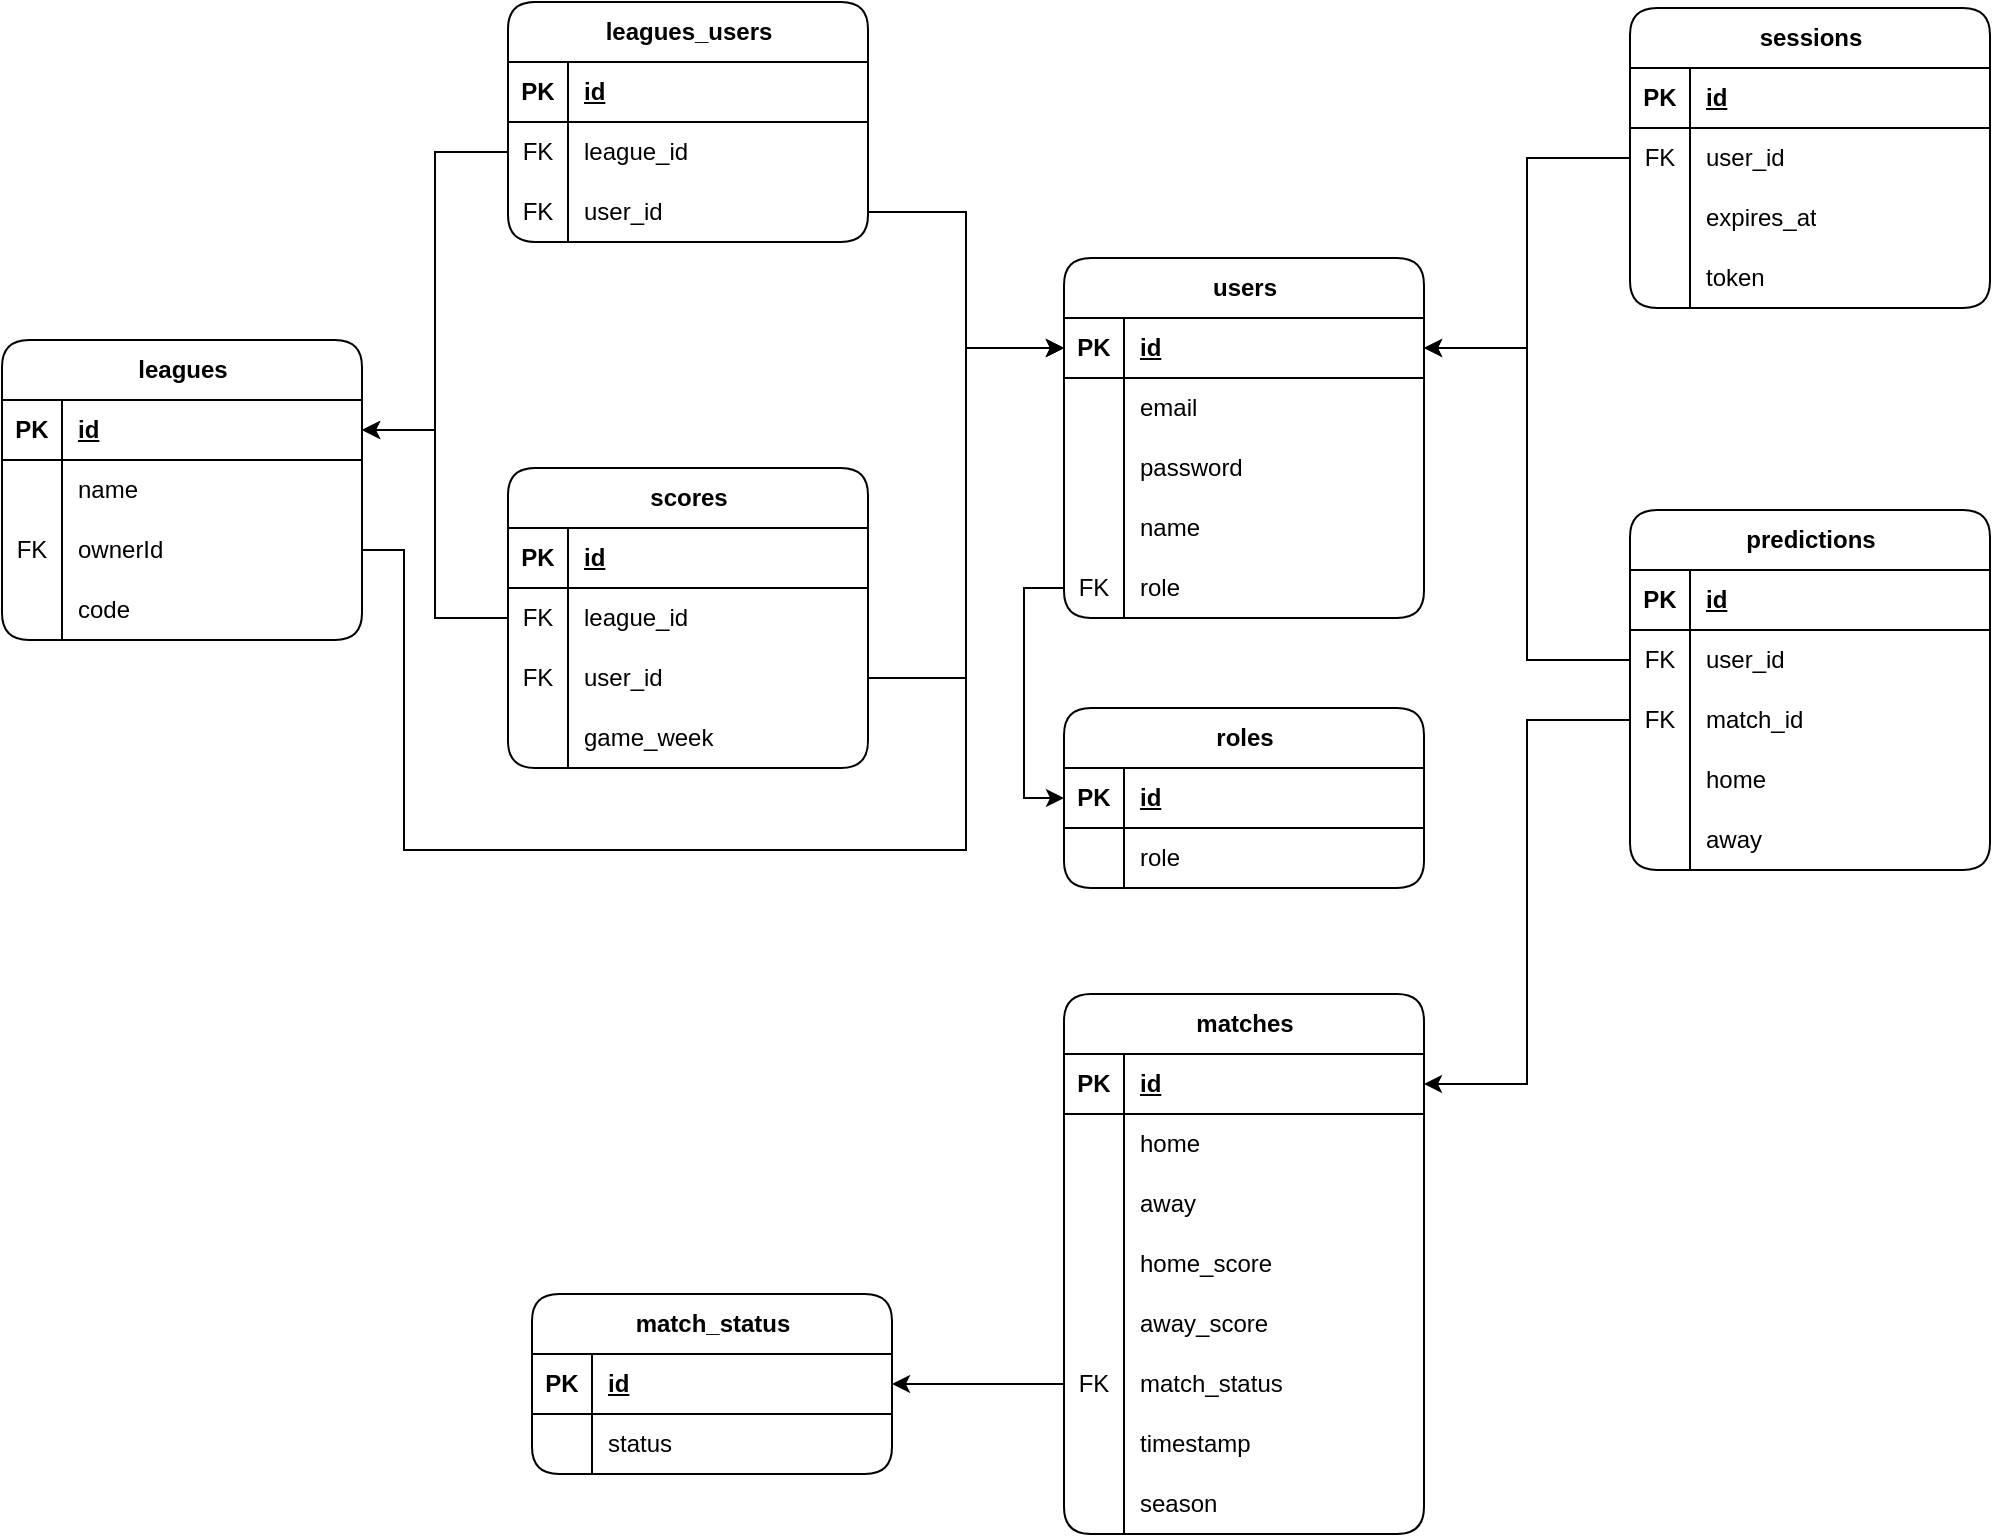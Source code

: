 <mxfile version="24.4.6" type="device">
  <diagram name="Page-1" id="XJ_B43bnQ_kSuKj_4x1w">
    <mxGraphModel dx="1434" dy="838" grid="0" gridSize="10" guides="1" tooltips="1" connect="1" arrows="1" fold="1" page="1" pageScale="1" pageWidth="1100" pageHeight="850" math="0" shadow="0">
      <root>
        <mxCell id="0" />
        <mxCell id="1" parent="0" />
        <mxCell id="yXXd_mj-EzVXQt5Ct0du-18" value="&lt;div&gt;users&lt;/div&gt;" style="shape=table;startSize=30;container=1;collapsible=1;childLayout=tableLayout;fixedRows=1;rowLines=0;fontStyle=1;align=center;resizeLast=1;html=1;rounded=1;shadow=0;swimlaneFillColor=none;gradientColor=none;" parent="1" vertex="1">
          <mxGeometry x="534" y="137" width="180" height="180" as="geometry" />
        </mxCell>
        <mxCell id="yXXd_mj-EzVXQt5Ct0du-19" value="" style="shape=tableRow;horizontal=0;startSize=0;swimlaneHead=0;swimlaneBody=0;fillColor=none;collapsible=0;dropTarget=0;points=[[0,0.5],[1,0.5]];portConstraint=eastwest;top=0;left=0;right=0;bottom=1;" parent="yXXd_mj-EzVXQt5Ct0du-18" vertex="1">
          <mxGeometry y="30" width="180" height="30" as="geometry" />
        </mxCell>
        <mxCell id="yXXd_mj-EzVXQt5Ct0du-20" value="PK" style="shape=partialRectangle;connectable=0;fillColor=none;top=0;left=0;bottom=0;right=0;fontStyle=1;overflow=hidden;whiteSpace=wrap;html=1;" parent="yXXd_mj-EzVXQt5Ct0du-19" vertex="1">
          <mxGeometry width="30" height="30" as="geometry">
            <mxRectangle width="30" height="30" as="alternateBounds" />
          </mxGeometry>
        </mxCell>
        <mxCell id="yXXd_mj-EzVXQt5Ct0du-21" value="id" style="shape=partialRectangle;connectable=0;fillColor=none;top=0;left=0;bottom=0;right=0;align=left;spacingLeft=6;fontStyle=5;overflow=hidden;whiteSpace=wrap;html=1;" parent="yXXd_mj-EzVXQt5Ct0du-19" vertex="1">
          <mxGeometry x="30" width="150" height="30" as="geometry">
            <mxRectangle width="150" height="30" as="alternateBounds" />
          </mxGeometry>
        </mxCell>
        <mxCell id="yXXd_mj-EzVXQt5Ct0du-22" value="" style="shape=tableRow;horizontal=0;startSize=0;swimlaneHead=0;swimlaneBody=0;fillColor=none;collapsible=0;dropTarget=0;points=[[0,0.5],[1,0.5]];portConstraint=eastwest;top=0;left=0;right=0;bottom=0;" parent="yXXd_mj-EzVXQt5Ct0du-18" vertex="1">
          <mxGeometry y="60" width="180" height="30" as="geometry" />
        </mxCell>
        <mxCell id="yXXd_mj-EzVXQt5Ct0du-23" value="" style="shape=partialRectangle;connectable=0;fillColor=none;top=0;left=0;bottom=0;right=0;editable=1;overflow=hidden;whiteSpace=wrap;html=1;" parent="yXXd_mj-EzVXQt5Ct0du-22" vertex="1">
          <mxGeometry width="30" height="30" as="geometry">
            <mxRectangle width="30" height="30" as="alternateBounds" />
          </mxGeometry>
        </mxCell>
        <mxCell id="yXXd_mj-EzVXQt5Ct0du-24" value="email" style="shape=partialRectangle;connectable=0;fillColor=none;top=0;left=0;bottom=0;right=0;align=left;spacingLeft=6;overflow=hidden;whiteSpace=wrap;html=1;" parent="yXXd_mj-EzVXQt5Ct0du-22" vertex="1">
          <mxGeometry x="30" width="150" height="30" as="geometry">
            <mxRectangle width="150" height="30" as="alternateBounds" />
          </mxGeometry>
        </mxCell>
        <mxCell id="yXXd_mj-EzVXQt5Ct0du-25" value="" style="shape=tableRow;horizontal=0;startSize=0;swimlaneHead=0;swimlaneBody=0;fillColor=none;collapsible=0;dropTarget=0;points=[[0,0.5],[1,0.5]];portConstraint=eastwest;top=0;left=0;right=0;bottom=0;" parent="yXXd_mj-EzVXQt5Ct0du-18" vertex="1">
          <mxGeometry y="90" width="180" height="30" as="geometry" />
        </mxCell>
        <mxCell id="yXXd_mj-EzVXQt5Ct0du-26" value="" style="shape=partialRectangle;connectable=0;fillColor=none;top=0;left=0;bottom=0;right=0;editable=1;overflow=hidden;whiteSpace=wrap;html=1;" parent="yXXd_mj-EzVXQt5Ct0du-25" vertex="1">
          <mxGeometry width="30" height="30" as="geometry">
            <mxRectangle width="30" height="30" as="alternateBounds" />
          </mxGeometry>
        </mxCell>
        <mxCell id="yXXd_mj-EzVXQt5Ct0du-27" value="password" style="shape=partialRectangle;connectable=0;fillColor=none;top=0;left=0;bottom=0;right=0;align=left;spacingLeft=6;overflow=hidden;whiteSpace=wrap;html=1;" parent="yXXd_mj-EzVXQt5Ct0du-25" vertex="1">
          <mxGeometry x="30" width="150" height="30" as="geometry">
            <mxRectangle width="150" height="30" as="alternateBounds" />
          </mxGeometry>
        </mxCell>
        <mxCell id="yXXd_mj-EzVXQt5Ct0du-28" value="" style="shape=tableRow;horizontal=0;startSize=0;swimlaneHead=0;swimlaneBody=0;fillColor=none;collapsible=0;dropTarget=0;points=[[0,0.5],[1,0.5]];portConstraint=eastwest;top=0;left=0;right=0;bottom=0;" parent="yXXd_mj-EzVXQt5Ct0du-18" vertex="1">
          <mxGeometry y="120" width="180" height="30" as="geometry" />
        </mxCell>
        <mxCell id="yXXd_mj-EzVXQt5Ct0du-29" value="" style="shape=partialRectangle;connectable=0;fillColor=none;top=0;left=0;bottom=0;right=0;editable=1;overflow=hidden;whiteSpace=wrap;html=1;" parent="yXXd_mj-EzVXQt5Ct0du-28" vertex="1">
          <mxGeometry width="30" height="30" as="geometry">
            <mxRectangle width="30" height="30" as="alternateBounds" />
          </mxGeometry>
        </mxCell>
        <mxCell id="yXXd_mj-EzVXQt5Ct0du-30" value="name" style="shape=partialRectangle;connectable=0;fillColor=none;top=0;left=0;bottom=0;right=0;align=left;spacingLeft=6;overflow=hidden;whiteSpace=wrap;html=1;" parent="yXXd_mj-EzVXQt5Ct0du-28" vertex="1">
          <mxGeometry x="30" width="150" height="30" as="geometry">
            <mxRectangle width="150" height="30" as="alternateBounds" />
          </mxGeometry>
        </mxCell>
        <mxCell id="FfpWNQNDys0B601kXqh4-14" style="shape=tableRow;horizontal=0;startSize=0;swimlaneHead=0;swimlaneBody=0;fillColor=none;collapsible=0;dropTarget=0;points=[[0,0.5],[1,0.5]];portConstraint=eastwest;top=0;left=0;right=0;bottom=0;" parent="yXXd_mj-EzVXQt5Ct0du-18" vertex="1">
          <mxGeometry y="150" width="180" height="30" as="geometry" />
        </mxCell>
        <mxCell id="FfpWNQNDys0B601kXqh4-15" value="FK" style="shape=partialRectangle;connectable=0;fillColor=none;top=0;left=0;bottom=0;right=0;editable=1;overflow=hidden;whiteSpace=wrap;html=1;" parent="FfpWNQNDys0B601kXqh4-14" vertex="1">
          <mxGeometry width="30" height="30" as="geometry">
            <mxRectangle width="30" height="30" as="alternateBounds" />
          </mxGeometry>
        </mxCell>
        <mxCell id="FfpWNQNDys0B601kXqh4-16" value="role" style="shape=partialRectangle;connectable=0;fillColor=none;top=0;left=0;bottom=0;right=0;align=left;spacingLeft=6;overflow=hidden;whiteSpace=wrap;html=1;" parent="FfpWNQNDys0B601kXqh4-14" vertex="1">
          <mxGeometry x="30" width="150" height="30" as="geometry">
            <mxRectangle width="150" height="30" as="alternateBounds" />
          </mxGeometry>
        </mxCell>
        <mxCell id="yXXd_mj-EzVXQt5Ct0du-51" value="&lt;div&gt;predictions&lt;/div&gt;" style="shape=table;startSize=30;container=1;collapsible=1;childLayout=tableLayout;fixedRows=1;rowLines=0;fontStyle=1;align=center;resizeLast=1;html=1;rounded=1;shadow=0;swimlaneFillColor=none;gradientColor=none;" parent="1" vertex="1">
          <mxGeometry x="817" y="263" width="180" height="180" as="geometry" />
        </mxCell>
        <mxCell id="yXXd_mj-EzVXQt5Ct0du-52" value="" style="shape=tableRow;horizontal=0;startSize=0;swimlaneHead=0;swimlaneBody=0;fillColor=none;collapsible=0;dropTarget=0;points=[[0,0.5],[1,0.5]];portConstraint=eastwest;top=0;left=0;right=0;bottom=1;" parent="yXXd_mj-EzVXQt5Ct0du-51" vertex="1">
          <mxGeometry y="30" width="180" height="30" as="geometry" />
        </mxCell>
        <mxCell id="yXXd_mj-EzVXQt5Ct0du-53" value="PK" style="shape=partialRectangle;connectable=0;fillColor=none;top=0;left=0;bottom=0;right=0;fontStyle=1;overflow=hidden;whiteSpace=wrap;html=1;" parent="yXXd_mj-EzVXQt5Ct0du-52" vertex="1">
          <mxGeometry width="30" height="30" as="geometry">
            <mxRectangle width="30" height="30" as="alternateBounds" />
          </mxGeometry>
        </mxCell>
        <mxCell id="yXXd_mj-EzVXQt5Ct0du-54" value="id" style="shape=partialRectangle;connectable=0;fillColor=none;top=0;left=0;bottom=0;right=0;align=left;spacingLeft=6;fontStyle=5;overflow=hidden;whiteSpace=wrap;html=1;" parent="yXXd_mj-EzVXQt5Ct0du-52" vertex="1">
          <mxGeometry x="30" width="150" height="30" as="geometry">
            <mxRectangle width="150" height="30" as="alternateBounds" />
          </mxGeometry>
        </mxCell>
        <mxCell id="yXXd_mj-EzVXQt5Ct0du-55" value="" style="shape=tableRow;horizontal=0;startSize=0;swimlaneHead=0;swimlaneBody=0;fillColor=none;collapsible=0;dropTarget=0;points=[[0,0.5],[1,0.5]];portConstraint=eastwest;top=0;left=0;right=0;bottom=0;" parent="yXXd_mj-EzVXQt5Ct0du-51" vertex="1">
          <mxGeometry y="60" width="180" height="30" as="geometry" />
        </mxCell>
        <mxCell id="yXXd_mj-EzVXQt5Ct0du-56" value="FK" style="shape=partialRectangle;connectable=0;fillColor=none;top=0;left=0;bottom=0;right=0;editable=1;overflow=hidden;whiteSpace=wrap;html=1;" parent="yXXd_mj-EzVXQt5Ct0du-55" vertex="1">
          <mxGeometry width="30" height="30" as="geometry">
            <mxRectangle width="30" height="30" as="alternateBounds" />
          </mxGeometry>
        </mxCell>
        <mxCell id="yXXd_mj-EzVXQt5Ct0du-57" value="user_id" style="shape=partialRectangle;connectable=0;fillColor=none;top=0;left=0;bottom=0;right=0;align=left;spacingLeft=6;overflow=hidden;whiteSpace=wrap;html=1;" parent="yXXd_mj-EzVXQt5Ct0du-55" vertex="1">
          <mxGeometry x="30" width="150" height="30" as="geometry">
            <mxRectangle width="150" height="30" as="alternateBounds" />
          </mxGeometry>
        </mxCell>
        <mxCell id="yXXd_mj-EzVXQt5Ct0du-58" value="" style="shape=tableRow;horizontal=0;startSize=0;swimlaneHead=0;swimlaneBody=0;fillColor=none;collapsible=0;dropTarget=0;points=[[0,0.5],[1,0.5]];portConstraint=eastwest;top=0;left=0;right=0;bottom=0;" parent="yXXd_mj-EzVXQt5Ct0du-51" vertex="1">
          <mxGeometry y="90" width="180" height="30" as="geometry" />
        </mxCell>
        <mxCell id="yXXd_mj-EzVXQt5Ct0du-59" value="FK" style="shape=partialRectangle;connectable=0;fillColor=none;top=0;left=0;bottom=0;right=0;editable=1;overflow=hidden;whiteSpace=wrap;html=1;" parent="yXXd_mj-EzVXQt5Ct0du-58" vertex="1">
          <mxGeometry width="30" height="30" as="geometry">
            <mxRectangle width="30" height="30" as="alternateBounds" />
          </mxGeometry>
        </mxCell>
        <mxCell id="yXXd_mj-EzVXQt5Ct0du-60" value="match_id" style="shape=partialRectangle;connectable=0;fillColor=none;top=0;left=0;bottom=0;right=0;align=left;spacingLeft=6;overflow=hidden;whiteSpace=wrap;html=1;" parent="yXXd_mj-EzVXQt5Ct0du-58" vertex="1">
          <mxGeometry x="30" width="150" height="30" as="geometry">
            <mxRectangle width="150" height="30" as="alternateBounds" />
          </mxGeometry>
        </mxCell>
        <mxCell id="yXXd_mj-EzVXQt5Ct0du-61" value="" style="shape=tableRow;horizontal=0;startSize=0;swimlaneHead=0;swimlaneBody=0;fillColor=none;collapsible=0;dropTarget=0;points=[[0,0.5],[1,0.5]];portConstraint=eastwest;top=0;left=0;right=0;bottom=0;" parent="yXXd_mj-EzVXQt5Ct0du-51" vertex="1">
          <mxGeometry y="120" width="180" height="30" as="geometry" />
        </mxCell>
        <mxCell id="yXXd_mj-EzVXQt5Ct0du-62" value="" style="shape=partialRectangle;connectable=0;fillColor=none;top=0;left=0;bottom=0;right=0;editable=1;overflow=hidden;whiteSpace=wrap;html=1;" parent="yXXd_mj-EzVXQt5Ct0du-61" vertex="1">
          <mxGeometry width="30" height="30" as="geometry">
            <mxRectangle width="30" height="30" as="alternateBounds" />
          </mxGeometry>
        </mxCell>
        <mxCell id="yXXd_mj-EzVXQt5Ct0du-63" value="home" style="shape=partialRectangle;connectable=0;fillColor=none;top=0;left=0;bottom=0;right=0;align=left;spacingLeft=6;overflow=hidden;whiteSpace=wrap;html=1;" parent="yXXd_mj-EzVXQt5Ct0du-61" vertex="1">
          <mxGeometry x="30" width="150" height="30" as="geometry">
            <mxRectangle width="150" height="30" as="alternateBounds" />
          </mxGeometry>
        </mxCell>
        <mxCell id="yXXd_mj-EzVXQt5Ct0du-86" style="shape=tableRow;horizontal=0;startSize=0;swimlaneHead=0;swimlaneBody=0;fillColor=none;collapsible=0;dropTarget=0;points=[[0,0.5],[1,0.5]];portConstraint=eastwest;top=0;left=0;right=0;bottom=0;" parent="yXXd_mj-EzVXQt5Ct0du-51" vertex="1">
          <mxGeometry y="150" width="180" height="30" as="geometry" />
        </mxCell>
        <mxCell id="yXXd_mj-EzVXQt5Ct0du-87" style="shape=partialRectangle;connectable=0;fillColor=none;top=0;left=0;bottom=0;right=0;editable=1;overflow=hidden;whiteSpace=wrap;html=1;" parent="yXXd_mj-EzVXQt5Ct0du-86" vertex="1">
          <mxGeometry width="30" height="30" as="geometry">
            <mxRectangle width="30" height="30" as="alternateBounds" />
          </mxGeometry>
        </mxCell>
        <mxCell id="yXXd_mj-EzVXQt5Ct0du-88" value="away" style="shape=partialRectangle;connectable=0;fillColor=none;top=0;left=0;bottom=0;right=0;align=left;spacingLeft=6;overflow=hidden;whiteSpace=wrap;html=1;" parent="yXXd_mj-EzVXQt5Ct0du-86" vertex="1">
          <mxGeometry x="30" width="150" height="30" as="geometry">
            <mxRectangle width="150" height="30" as="alternateBounds" />
          </mxGeometry>
        </mxCell>
        <mxCell id="yXXd_mj-EzVXQt5Ct0du-64" value="matches" style="shape=table;startSize=30;container=1;collapsible=1;childLayout=tableLayout;fixedRows=1;rowLines=0;fontStyle=1;align=center;resizeLast=1;html=1;rounded=1;shadow=0;swimlaneFillColor=none;gradientColor=none;" parent="1" vertex="1">
          <mxGeometry x="534" y="505" width="180" height="270" as="geometry" />
        </mxCell>
        <mxCell id="yXXd_mj-EzVXQt5Ct0du-65" value="" style="shape=tableRow;horizontal=0;startSize=0;swimlaneHead=0;swimlaneBody=0;fillColor=none;collapsible=0;dropTarget=0;points=[[0,0.5],[1,0.5]];portConstraint=eastwest;top=0;left=0;right=0;bottom=1;" parent="yXXd_mj-EzVXQt5Ct0du-64" vertex="1">
          <mxGeometry y="30" width="180" height="30" as="geometry" />
        </mxCell>
        <mxCell id="yXXd_mj-EzVXQt5Ct0du-66" value="PK" style="shape=partialRectangle;connectable=0;fillColor=none;top=0;left=0;bottom=0;right=0;fontStyle=1;overflow=hidden;whiteSpace=wrap;html=1;" parent="yXXd_mj-EzVXQt5Ct0du-65" vertex="1">
          <mxGeometry width="30" height="30" as="geometry">
            <mxRectangle width="30" height="30" as="alternateBounds" />
          </mxGeometry>
        </mxCell>
        <mxCell id="yXXd_mj-EzVXQt5Ct0du-67" value="id" style="shape=partialRectangle;connectable=0;fillColor=none;top=0;left=0;bottom=0;right=0;align=left;spacingLeft=6;fontStyle=5;overflow=hidden;whiteSpace=wrap;html=1;" parent="yXXd_mj-EzVXQt5Ct0du-65" vertex="1">
          <mxGeometry x="30" width="150" height="30" as="geometry">
            <mxRectangle width="150" height="30" as="alternateBounds" />
          </mxGeometry>
        </mxCell>
        <mxCell id="yXXd_mj-EzVXQt5Ct0du-68" value="" style="shape=tableRow;horizontal=0;startSize=0;swimlaneHead=0;swimlaneBody=0;fillColor=none;collapsible=0;dropTarget=0;points=[[0,0.5],[1,0.5]];portConstraint=eastwest;top=0;left=0;right=0;bottom=0;" parent="yXXd_mj-EzVXQt5Ct0du-64" vertex="1">
          <mxGeometry y="60" width="180" height="30" as="geometry" />
        </mxCell>
        <mxCell id="yXXd_mj-EzVXQt5Ct0du-69" value="" style="shape=partialRectangle;connectable=0;fillColor=none;top=0;left=0;bottom=0;right=0;editable=1;overflow=hidden;whiteSpace=wrap;html=1;" parent="yXXd_mj-EzVXQt5Ct0du-68" vertex="1">
          <mxGeometry width="30" height="30" as="geometry">
            <mxRectangle width="30" height="30" as="alternateBounds" />
          </mxGeometry>
        </mxCell>
        <mxCell id="yXXd_mj-EzVXQt5Ct0du-70" value="home" style="shape=partialRectangle;connectable=0;fillColor=none;top=0;left=0;bottom=0;right=0;align=left;spacingLeft=6;overflow=hidden;whiteSpace=wrap;html=1;" parent="yXXd_mj-EzVXQt5Ct0du-68" vertex="1">
          <mxGeometry x="30" width="150" height="30" as="geometry">
            <mxRectangle width="150" height="30" as="alternateBounds" />
          </mxGeometry>
        </mxCell>
        <mxCell id="yXXd_mj-EzVXQt5Ct0du-71" value="" style="shape=tableRow;horizontal=0;startSize=0;swimlaneHead=0;swimlaneBody=0;fillColor=none;collapsible=0;dropTarget=0;points=[[0,0.5],[1,0.5]];portConstraint=eastwest;top=0;left=0;right=0;bottom=0;" parent="yXXd_mj-EzVXQt5Ct0du-64" vertex="1">
          <mxGeometry y="90" width="180" height="30" as="geometry" />
        </mxCell>
        <mxCell id="yXXd_mj-EzVXQt5Ct0du-72" value="" style="shape=partialRectangle;connectable=0;fillColor=none;top=0;left=0;bottom=0;right=0;editable=1;overflow=hidden;whiteSpace=wrap;html=1;" parent="yXXd_mj-EzVXQt5Ct0du-71" vertex="1">
          <mxGeometry width="30" height="30" as="geometry">
            <mxRectangle width="30" height="30" as="alternateBounds" />
          </mxGeometry>
        </mxCell>
        <mxCell id="yXXd_mj-EzVXQt5Ct0du-73" value="away" style="shape=partialRectangle;connectable=0;fillColor=none;top=0;left=0;bottom=0;right=0;align=left;spacingLeft=6;overflow=hidden;whiteSpace=wrap;html=1;" parent="yXXd_mj-EzVXQt5Ct0du-71" vertex="1">
          <mxGeometry x="30" width="150" height="30" as="geometry">
            <mxRectangle width="150" height="30" as="alternateBounds" />
          </mxGeometry>
        </mxCell>
        <mxCell id="yXXd_mj-EzVXQt5Ct0du-74" value="" style="shape=tableRow;horizontal=0;startSize=0;swimlaneHead=0;swimlaneBody=0;fillColor=none;collapsible=0;dropTarget=0;points=[[0,0.5],[1,0.5]];portConstraint=eastwest;top=0;left=0;right=0;bottom=0;" parent="yXXd_mj-EzVXQt5Ct0du-64" vertex="1">
          <mxGeometry y="120" width="180" height="30" as="geometry" />
        </mxCell>
        <mxCell id="yXXd_mj-EzVXQt5Ct0du-75" value="" style="shape=partialRectangle;connectable=0;fillColor=none;top=0;left=0;bottom=0;right=0;editable=1;overflow=hidden;whiteSpace=wrap;html=1;" parent="yXXd_mj-EzVXQt5Ct0du-74" vertex="1">
          <mxGeometry width="30" height="30" as="geometry">
            <mxRectangle width="30" height="30" as="alternateBounds" />
          </mxGeometry>
        </mxCell>
        <mxCell id="yXXd_mj-EzVXQt5Ct0du-76" value="home_score" style="shape=partialRectangle;connectable=0;fillColor=none;top=0;left=0;bottom=0;right=0;align=left;spacingLeft=6;overflow=hidden;whiteSpace=wrap;html=1;" parent="yXXd_mj-EzVXQt5Ct0du-74" vertex="1">
          <mxGeometry x="30" width="150" height="30" as="geometry">
            <mxRectangle width="150" height="30" as="alternateBounds" />
          </mxGeometry>
        </mxCell>
        <mxCell id="yXXd_mj-EzVXQt5Ct0du-77" style="shape=tableRow;horizontal=0;startSize=0;swimlaneHead=0;swimlaneBody=0;fillColor=none;collapsible=0;dropTarget=0;points=[[0,0.5],[1,0.5]];portConstraint=eastwest;top=0;left=0;right=0;bottom=0;" parent="yXXd_mj-EzVXQt5Ct0du-64" vertex="1">
          <mxGeometry y="150" width="180" height="30" as="geometry" />
        </mxCell>
        <mxCell id="yXXd_mj-EzVXQt5Ct0du-78" style="shape=partialRectangle;connectable=0;fillColor=none;top=0;left=0;bottom=0;right=0;editable=1;overflow=hidden;whiteSpace=wrap;html=1;" parent="yXXd_mj-EzVXQt5Ct0du-77" vertex="1">
          <mxGeometry width="30" height="30" as="geometry">
            <mxRectangle width="30" height="30" as="alternateBounds" />
          </mxGeometry>
        </mxCell>
        <mxCell id="yXXd_mj-EzVXQt5Ct0du-79" value="away_score" style="shape=partialRectangle;connectable=0;fillColor=none;top=0;left=0;bottom=0;right=0;align=left;spacingLeft=6;overflow=hidden;whiteSpace=wrap;html=1;" parent="yXXd_mj-EzVXQt5Ct0du-77" vertex="1">
          <mxGeometry x="30" width="150" height="30" as="geometry">
            <mxRectangle width="150" height="30" as="alternateBounds" />
          </mxGeometry>
        </mxCell>
        <mxCell id="yXXd_mj-EzVXQt5Ct0du-146" style="shape=tableRow;horizontal=0;startSize=0;swimlaneHead=0;swimlaneBody=0;fillColor=none;collapsible=0;dropTarget=0;points=[[0,0.5],[1,0.5]];portConstraint=eastwest;top=0;left=0;right=0;bottom=0;" parent="yXXd_mj-EzVXQt5Ct0du-64" vertex="1">
          <mxGeometry y="180" width="180" height="30" as="geometry" />
        </mxCell>
        <mxCell id="yXXd_mj-EzVXQt5Ct0du-147" value="FK" style="shape=partialRectangle;connectable=0;fillColor=none;top=0;left=0;bottom=0;right=0;editable=1;overflow=hidden;whiteSpace=wrap;html=1;" parent="yXXd_mj-EzVXQt5Ct0du-146" vertex="1">
          <mxGeometry width="30" height="30" as="geometry">
            <mxRectangle width="30" height="30" as="alternateBounds" />
          </mxGeometry>
        </mxCell>
        <mxCell id="yXXd_mj-EzVXQt5Ct0du-148" value="match_status" style="shape=partialRectangle;connectable=0;fillColor=none;top=0;left=0;bottom=0;right=0;align=left;spacingLeft=6;overflow=hidden;whiteSpace=wrap;html=1;" parent="yXXd_mj-EzVXQt5Ct0du-146" vertex="1">
          <mxGeometry x="30" width="150" height="30" as="geometry">
            <mxRectangle width="150" height="30" as="alternateBounds" />
          </mxGeometry>
        </mxCell>
        <mxCell id="yXXd_mj-EzVXQt5Ct0du-80" style="shape=tableRow;horizontal=0;startSize=0;swimlaneHead=0;swimlaneBody=0;fillColor=none;collapsible=0;dropTarget=0;points=[[0,0.5],[1,0.5]];portConstraint=eastwest;top=0;left=0;right=0;bottom=0;" parent="yXXd_mj-EzVXQt5Ct0du-64" vertex="1">
          <mxGeometry y="210" width="180" height="30" as="geometry" />
        </mxCell>
        <mxCell id="yXXd_mj-EzVXQt5Ct0du-81" style="shape=partialRectangle;connectable=0;fillColor=none;top=0;left=0;bottom=0;right=0;editable=1;overflow=hidden;whiteSpace=wrap;html=1;" parent="yXXd_mj-EzVXQt5Ct0du-80" vertex="1">
          <mxGeometry width="30" height="30" as="geometry">
            <mxRectangle width="30" height="30" as="alternateBounds" />
          </mxGeometry>
        </mxCell>
        <mxCell id="yXXd_mj-EzVXQt5Ct0du-82" value="timestamp" style="shape=partialRectangle;connectable=0;fillColor=none;top=0;left=0;bottom=0;right=0;align=left;spacingLeft=6;overflow=hidden;whiteSpace=wrap;html=1;" parent="yXXd_mj-EzVXQt5Ct0du-80" vertex="1">
          <mxGeometry x="30" width="150" height="30" as="geometry">
            <mxRectangle width="150" height="30" as="alternateBounds" />
          </mxGeometry>
        </mxCell>
        <mxCell id="yXXd_mj-EzVXQt5Ct0du-83" style="shape=tableRow;horizontal=0;startSize=0;swimlaneHead=0;swimlaneBody=0;fillColor=none;collapsible=0;dropTarget=0;points=[[0,0.5],[1,0.5]];portConstraint=eastwest;top=0;left=0;right=0;bottom=0;" parent="yXXd_mj-EzVXQt5Ct0du-64" vertex="1">
          <mxGeometry y="240" width="180" height="30" as="geometry" />
        </mxCell>
        <mxCell id="yXXd_mj-EzVXQt5Ct0du-84" style="shape=partialRectangle;connectable=0;fillColor=none;top=0;left=0;bottom=0;right=0;editable=1;overflow=hidden;whiteSpace=wrap;html=1;" parent="yXXd_mj-EzVXQt5Ct0du-83" vertex="1">
          <mxGeometry width="30" height="30" as="geometry">
            <mxRectangle width="30" height="30" as="alternateBounds" />
          </mxGeometry>
        </mxCell>
        <mxCell id="yXXd_mj-EzVXQt5Ct0du-85" value="season" style="shape=partialRectangle;connectable=0;fillColor=none;top=0;left=0;bottom=0;right=0;align=left;spacingLeft=6;overflow=hidden;whiteSpace=wrap;html=1;" parent="yXXd_mj-EzVXQt5Ct0du-83" vertex="1">
          <mxGeometry x="30" width="150" height="30" as="geometry">
            <mxRectangle width="150" height="30" as="alternateBounds" />
          </mxGeometry>
        </mxCell>
        <mxCell id="yXXd_mj-EzVXQt5Ct0du-92" style="edgeStyle=orthogonalEdgeStyle;rounded=0;orthogonalLoop=1;jettySize=auto;html=1;exitX=0;exitY=0.5;exitDx=0;exitDy=0;entryX=1;entryY=0.5;entryDx=0;entryDy=0;" parent="1" source="yXXd_mj-EzVXQt5Ct0du-55" target="yXXd_mj-EzVXQt5Ct0du-19" edge="1">
          <mxGeometry relative="1" as="geometry" />
        </mxCell>
        <mxCell id="yXXd_mj-EzVXQt5Ct0du-93" style="edgeStyle=orthogonalEdgeStyle;rounded=0;orthogonalLoop=1;jettySize=auto;html=1;exitX=0;exitY=0.5;exitDx=0;exitDy=0;entryX=1;entryY=0.5;entryDx=0;entryDy=0;" parent="1" source="yXXd_mj-EzVXQt5Ct0du-58" target="yXXd_mj-EzVXQt5Ct0du-65" edge="1">
          <mxGeometry relative="1" as="geometry" />
        </mxCell>
        <mxCell id="yXXd_mj-EzVXQt5Ct0du-94" value="leagues" style="shape=table;startSize=30;container=1;collapsible=1;childLayout=tableLayout;fixedRows=1;rowLines=0;fontStyle=1;align=center;resizeLast=1;html=1;rounded=1;shadow=0;swimlaneFillColor=none;gradientColor=none;" parent="1" vertex="1">
          <mxGeometry x="3" y="178" width="180" height="150" as="geometry" />
        </mxCell>
        <mxCell id="yXXd_mj-EzVXQt5Ct0du-95" value="" style="shape=tableRow;horizontal=0;startSize=0;swimlaneHead=0;swimlaneBody=0;fillColor=none;collapsible=0;dropTarget=0;points=[[0,0.5],[1,0.5]];portConstraint=eastwest;top=0;left=0;right=0;bottom=1;" parent="yXXd_mj-EzVXQt5Ct0du-94" vertex="1">
          <mxGeometry y="30" width="180" height="30" as="geometry" />
        </mxCell>
        <mxCell id="yXXd_mj-EzVXQt5Ct0du-96" value="PK" style="shape=partialRectangle;connectable=0;fillColor=none;top=0;left=0;bottom=0;right=0;fontStyle=1;overflow=hidden;whiteSpace=wrap;html=1;" parent="yXXd_mj-EzVXQt5Ct0du-95" vertex="1">
          <mxGeometry width="30" height="30" as="geometry">
            <mxRectangle width="30" height="30" as="alternateBounds" />
          </mxGeometry>
        </mxCell>
        <mxCell id="yXXd_mj-EzVXQt5Ct0du-97" value="id" style="shape=partialRectangle;connectable=0;fillColor=none;top=0;left=0;bottom=0;right=0;align=left;spacingLeft=6;fontStyle=5;overflow=hidden;whiteSpace=wrap;html=1;" parent="yXXd_mj-EzVXQt5Ct0du-95" vertex="1">
          <mxGeometry x="30" width="150" height="30" as="geometry">
            <mxRectangle width="150" height="30" as="alternateBounds" />
          </mxGeometry>
        </mxCell>
        <mxCell id="yXXd_mj-EzVXQt5Ct0du-98" value="" style="shape=tableRow;horizontal=0;startSize=0;swimlaneHead=0;swimlaneBody=0;fillColor=none;collapsible=0;dropTarget=0;points=[[0,0.5],[1,0.5]];portConstraint=eastwest;top=0;left=0;right=0;bottom=0;" parent="yXXd_mj-EzVXQt5Ct0du-94" vertex="1">
          <mxGeometry y="60" width="180" height="30" as="geometry" />
        </mxCell>
        <mxCell id="yXXd_mj-EzVXQt5Ct0du-99" value="" style="shape=partialRectangle;connectable=0;fillColor=none;top=0;left=0;bottom=0;right=0;editable=1;overflow=hidden;whiteSpace=wrap;html=1;" parent="yXXd_mj-EzVXQt5Ct0du-98" vertex="1">
          <mxGeometry width="30" height="30" as="geometry">
            <mxRectangle width="30" height="30" as="alternateBounds" />
          </mxGeometry>
        </mxCell>
        <mxCell id="yXXd_mj-EzVXQt5Ct0du-100" value="name" style="shape=partialRectangle;connectable=0;fillColor=none;top=0;left=0;bottom=0;right=0;align=left;spacingLeft=6;overflow=hidden;whiteSpace=wrap;html=1;" parent="yXXd_mj-EzVXQt5Ct0du-98" vertex="1">
          <mxGeometry x="30" width="150" height="30" as="geometry">
            <mxRectangle width="150" height="30" as="alternateBounds" />
          </mxGeometry>
        </mxCell>
        <mxCell id="FfpWNQNDys0B601kXqh4-34" style="shape=tableRow;horizontal=0;startSize=0;swimlaneHead=0;swimlaneBody=0;fillColor=none;collapsible=0;dropTarget=0;points=[[0,0.5],[1,0.5]];portConstraint=eastwest;top=0;left=0;right=0;bottom=0;" parent="yXXd_mj-EzVXQt5Ct0du-94" vertex="1">
          <mxGeometry y="90" width="180" height="30" as="geometry" />
        </mxCell>
        <mxCell id="FfpWNQNDys0B601kXqh4-35" value="FK" style="shape=partialRectangle;connectable=0;fillColor=none;top=0;left=0;bottom=0;right=0;editable=1;overflow=hidden;whiteSpace=wrap;html=1;" parent="FfpWNQNDys0B601kXqh4-34" vertex="1">
          <mxGeometry width="30" height="30" as="geometry">
            <mxRectangle width="30" height="30" as="alternateBounds" />
          </mxGeometry>
        </mxCell>
        <mxCell id="FfpWNQNDys0B601kXqh4-36" value="ownerId" style="shape=partialRectangle;connectable=0;fillColor=none;top=0;left=0;bottom=0;right=0;align=left;spacingLeft=6;overflow=hidden;whiteSpace=wrap;html=1;" parent="FfpWNQNDys0B601kXqh4-34" vertex="1">
          <mxGeometry x="30" width="150" height="30" as="geometry">
            <mxRectangle width="150" height="30" as="alternateBounds" />
          </mxGeometry>
        </mxCell>
        <mxCell id="AkAOynJdeAD58ImVZzHF-1" style="shape=tableRow;horizontal=0;startSize=0;swimlaneHead=0;swimlaneBody=0;fillColor=none;collapsible=0;dropTarget=0;points=[[0,0.5],[1,0.5]];portConstraint=eastwest;top=0;left=0;right=0;bottom=0;" vertex="1" parent="yXXd_mj-EzVXQt5Ct0du-94">
          <mxGeometry y="120" width="180" height="30" as="geometry" />
        </mxCell>
        <mxCell id="AkAOynJdeAD58ImVZzHF-2" style="shape=partialRectangle;connectable=0;fillColor=none;top=0;left=0;bottom=0;right=0;editable=1;overflow=hidden;whiteSpace=wrap;html=1;" vertex="1" parent="AkAOynJdeAD58ImVZzHF-1">
          <mxGeometry width="30" height="30" as="geometry">
            <mxRectangle width="30" height="30" as="alternateBounds" />
          </mxGeometry>
        </mxCell>
        <mxCell id="AkAOynJdeAD58ImVZzHF-3" value="code" style="shape=partialRectangle;connectable=0;fillColor=none;top=0;left=0;bottom=0;right=0;align=left;spacingLeft=6;overflow=hidden;whiteSpace=wrap;html=1;" vertex="1" parent="AkAOynJdeAD58ImVZzHF-1">
          <mxGeometry x="30" width="150" height="30" as="geometry">
            <mxRectangle width="150" height="30" as="alternateBounds" />
          </mxGeometry>
        </mxCell>
        <mxCell id="yXXd_mj-EzVXQt5Ct0du-107" value="leagues_users" style="shape=table;startSize=30;container=1;collapsible=1;childLayout=tableLayout;fixedRows=1;rowLines=0;fontStyle=1;align=center;resizeLast=1;html=1;rounded=1;shadow=0;swimlaneFillColor=none;gradientColor=none;" parent="1" vertex="1">
          <mxGeometry x="256" y="9" width="180" height="120" as="geometry">
            <mxRectangle x="325" y="10" width="113" height="30" as="alternateBounds" />
          </mxGeometry>
        </mxCell>
        <mxCell id="yXXd_mj-EzVXQt5Ct0du-108" value="" style="shape=tableRow;horizontal=0;startSize=0;swimlaneHead=0;swimlaneBody=0;fillColor=none;collapsible=0;dropTarget=0;points=[[0,0.5],[1,0.5]];portConstraint=eastwest;top=0;left=0;right=0;bottom=1;" parent="yXXd_mj-EzVXQt5Ct0du-107" vertex="1">
          <mxGeometry y="30" width="180" height="30" as="geometry" />
        </mxCell>
        <mxCell id="yXXd_mj-EzVXQt5Ct0du-109" value="PK" style="shape=partialRectangle;connectable=0;fillColor=none;top=0;left=0;bottom=0;right=0;fontStyle=1;overflow=hidden;whiteSpace=wrap;html=1;" parent="yXXd_mj-EzVXQt5Ct0du-108" vertex="1">
          <mxGeometry width="30" height="30" as="geometry">
            <mxRectangle width="30" height="30" as="alternateBounds" />
          </mxGeometry>
        </mxCell>
        <mxCell id="yXXd_mj-EzVXQt5Ct0du-110" value="id" style="shape=partialRectangle;connectable=0;fillColor=none;top=0;left=0;bottom=0;right=0;align=left;spacingLeft=6;fontStyle=5;overflow=hidden;whiteSpace=wrap;html=1;" parent="yXXd_mj-EzVXQt5Ct0du-108" vertex="1">
          <mxGeometry x="30" width="150" height="30" as="geometry">
            <mxRectangle width="150" height="30" as="alternateBounds" />
          </mxGeometry>
        </mxCell>
        <mxCell id="yXXd_mj-EzVXQt5Ct0du-111" value="" style="shape=tableRow;horizontal=0;startSize=0;swimlaneHead=0;swimlaneBody=0;fillColor=none;collapsible=0;dropTarget=0;points=[[0,0.5],[1,0.5]];portConstraint=eastwest;top=0;left=0;right=0;bottom=0;" parent="yXXd_mj-EzVXQt5Ct0du-107" vertex="1">
          <mxGeometry y="60" width="180" height="30" as="geometry" />
        </mxCell>
        <mxCell id="yXXd_mj-EzVXQt5Ct0du-112" value="FK" style="shape=partialRectangle;connectable=0;fillColor=none;top=0;left=0;bottom=0;right=0;editable=1;overflow=hidden;whiteSpace=wrap;html=1;" parent="yXXd_mj-EzVXQt5Ct0du-111" vertex="1">
          <mxGeometry width="30" height="30" as="geometry">
            <mxRectangle width="30" height="30" as="alternateBounds" />
          </mxGeometry>
        </mxCell>
        <mxCell id="yXXd_mj-EzVXQt5Ct0du-113" value="league_id" style="shape=partialRectangle;connectable=0;fillColor=none;top=0;left=0;bottom=0;right=0;align=left;spacingLeft=6;overflow=hidden;whiteSpace=wrap;html=1;" parent="yXXd_mj-EzVXQt5Ct0du-111" vertex="1">
          <mxGeometry x="30" width="150" height="30" as="geometry">
            <mxRectangle width="150" height="30" as="alternateBounds" />
          </mxGeometry>
        </mxCell>
        <mxCell id="yXXd_mj-EzVXQt5Ct0du-114" value="" style="shape=tableRow;horizontal=0;startSize=0;swimlaneHead=0;swimlaneBody=0;fillColor=none;collapsible=0;dropTarget=0;points=[[0,0.5],[1,0.5]];portConstraint=eastwest;top=0;left=0;right=0;bottom=0;" parent="yXXd_mj-EzVXQt5Ct0du-107" vertex="1">
          <mxGeometry y="90" width="180" height="30" as="geometry" />
        </mxCell>
        <mxCell id="yXXd_mj-EzVXQt5Ct0du-115" value="FK" style="shape=partialRectangle;connectable=0;fillColor=none;top=0;left=0;bottom=0;right=0;editable=1;overflow=hidden;whiteSpace=wrap;html=1;" parent="yXXd_mj-EzVXQt5Ct0du-114" vertex="1">
          <mxGeometry width="30" height="30" as="geometry">
            <mxRectangle width="30" height="30" as="alternateBounds" />
          </mxGeometry>
        </mxCell>
        <mxCell id="yXXd_mj-EzVXQt5Ct0du-116" value="user_id" style="shape=partialRectangle;connectable=0;fillColor=none;top=0;left=0;bottom=0;right=0;align=left;spacingLeft=6;overflow=hidden;whiteSpace=wrap;html=1;" parent="yXXd_mj-EzVXQt5Ct0du-114" vertex="1">
          <mxGeometry x="30" width="150" height="30" as="geometry">
            <mxRectangle width="150" height="30" as="alternateBounds" />
          </mxGeometry>
        </mxCell>
        <mxCell id="yXXd_mj-EzVXQt5Ct0du-120" style="edgeStyle=orthogonalEdgeStyle;rounded=0;orthogonalLoop=1;jettySize=auto;html=1;exitX=0;exitY=0.5;exitDx=0;exitDy=0;entryX=1;entryY=0.5;entryDx=0;entryDy=0;" parent="1" source="yXXd_mj-EzVXQt5Ct0du-111" target="yXXd_mj-EzVXQt5Ct0du-95" edge="1">
          <mxGeometry relative="1" as="geometry" />
        </mxCell>
        <mxCell id="yXXd_mj-EzVXQt5Ct0du-122" value="scores" style="shape=table;startSize=30;container=1;collapsible=1;childLayout=tableLayout;fixedRows=1;rowLines=0;fontStyle=1;align=center;resizeLast=1;html=1;rounded=1;shadow=0;swimlaneFillColor=none;gradientColor=none;" parent="1" vertex="1">
          <mxGeometry x="256" y="242" width="180" height="150" as="geometry" />
        </mxCell>
        <mxCell id="yXXd_mj-EzVXQt5Ct0du-123" value="" style="shape=tableRow;horizontal=0;startSize=0;swimlaneHead=0;swimlaneBody=0;fillColor=none;collapsible=0;dropTarget=0;points=[[0,0.5],[1,0.5]];portConstraint=eastwest;top=0;left=0;right=0;bottom=1;" parent="yXXd_mj-EzVXQt5Ct0du-122" vertex="1">
          <mxGeometry y="30" width="180" height="30" as="geometry" />
        </mxCell>
        <mxCell id="yXXd_mj-EzVXQt5Ct0du-124" value="PK" style="shape=partialRectangle;connectable=0;fillColor=none;top=0;left=0;bottom=0;right=0;fontStyle=1;overflow=hidden;whiteSpace=wrap;html=1;" parent="yXXd_mj-EzVXQt5Ct0du-123" vertex="1">
          <mxGeometry width="30" height="30" as="geometry">
            <mxRectangle width="30" height="30" as="alternateBounds" />
          </mxGeometry>
        </mxCell>
        <mxCell id="yXXd_mj-EzVXQt5Ct0du-125" value="id" style="shape=partialRectangle;connectable=0;fillColor=none;top=0;left=0;bottom=0;right=0;align=left;spacingLeft=6;fontStyle=5;overflow=hidden;whiteSpace=wrap;html=1;" parent="yXXd_mj-EzVXQt5Ct0du-123" vertex="1">
          <mxGeometry x="30" width="150" height="30" as="geometry">
            <mxRectangle width="150" height="30" as="alternateBounds" />
          </mxGeometry>
        </mxCell>
        <mxCell id="yXXd_mj-EzVXQt5Ct0du-126" value="" style="shape=tableRow;horizontal=0;startSize=0;swimlaneHead=0;swimlaneBody=0;fillColor=none;collapsible=0;dropTarget=0;points=[[0,0.5],[1,0.5]];portConstraint=eastwest;top=0;left=0;right=0;bottom=0;" parent="yXXd_mj-EzVXQt5Ct0du-122" vertex="1">
          <mxGeometry y="60" width="180" height="30" as="geometry" />
        </mxCell>
        <mxCell id="yXXd_mj-EzVXQt5Ct0du-127" value="FK" style="shape=partialRectangle;connectable=0;fillColor=none;top=0;left=0;bottom=0;right=0;editable=1;overflow=hidden;whiteSpace=wrap;html=1;" parent="yXXd_mj-EzVXQt5Ct0du-126" vertex="1">
          <mxGeometry width="30" height="30" as="geometry">
            <mxRectangle width="30" height="30" as="alternateBounds" />
          </mxGeometry>
        </mxCell>
        <mxCell id="yXXd_mj-EzVXQt5Ct0du-128" value="league_id" style="shape=partialRectangle;connectable=0;fillColor=none;top=0;left=0;bottom=0;right=0;align=left;spacingLeft=6;overflow=hidden;whiteSpace=wrap;html=1;" parent="yXXd_mj-EzVXQt5Ct0du-126" vertex="1">
          <mxGeometry x="30" width="150" height="30" as="geometry">
            <mxRectangle width="150" height="30" as="alternateBounds" />
          </mxGeometry>
        </mxCell>
        <mxCell id="yXXd_mj-EzVXQt5Ct0du-129" value="" style="shape=tableRow;horizontal=0;startSize=0;swimlaneHead=0;swimlaneBody=0;fillColor=none;collapsible=0;dropTarget=0;points=[[0,0.5],[1,0.5]];portConstraint=eastwest;top=0;left=0;right=0;bottom=0;" parent="yXXd_mj-EzVXQt5Ct0du-122" vertex="1">
          <mxGeometry y="90" width="180" height="30" as="geometry" />
        </mxCell>
        <mxCell id="yXXd_mj-EzVXQt5Ct0du-130" value="FK" style="shape=partialRectangle;connectable=0;fillColor=none;top=0;left=0;bottom=0;right=0;editable=1;overflow=hidden;whiteSpace=wrap;html=1;" parent="yXXd_mj-EzVXQt5Ct0du-129" vertex="1">
          <mxGeometry width="30" height="30" as="geometry">
            <mxRectangle width="30" height="30" as="alternateBounds" />
          </mxGeometry>
        </mxCell>
        <mxCell id="yXXd_mj-EzVXQt5Ct0du-131" value="user_id" style="shape=partialRectangle;connectable=0;fillColor=none;top=0;left=0;bottom=0;right=0;align=left;spacingLeft=6;overflow=hidden;whiteSpace=wrap;html=1;" parent="yXXd_mj-EzVXQt5Ct0du-129" vertex="1">
          <mxGeometry x="30" width="150" height="30" as="geometry">
            <mxRectangle width="150" height="30" as="alternateBounds" />
          </mxGeometry>
        </mxCell>
        <mxCell id="yXXd_mj-EzVXQt5Ct0du-132" style="shape=tableRow;horizontal=0;startSize=0;swimlaneHead=0;swimlaneBody=0;fillColor=none;collapsible=0;dropTarget=0;points=[[0,0.5],[1,0.5]];portConstraint=eastwest;top=0;left=0;right=0;bottom=0;" parent="yXXd_mj-EzVXQt5Ct0du-122" vertex="1">
          <mxGeometry y="120" width="180" height="30" as="geometry" />
        </mxCell>
        <mxCell id="yXXd_mj-EzVXQt5Ct0du-133" style="shape=partialRectangle;connectable=0;fillColor=none;top=0;left=0;bottom=0;right=0;editable=1;overflow=hidden;whiteSpace=wrap;html=1;" parent="yXXd_mj-EzVXQt5Ct0du-132" vertex="1">
          <mxGeometry width="30" height="30" as="geometry">
            <mxRectangle width="30" height="30" as="alternateBounds" />
          </mxGeometry>
        </mxCell>
        <mxCell id="yXXd_mj-EzVXQt5Ct0du-134" value="game_week" style="shape=partialRectangle;connectable=0;fillColor=none;top=0;left=0;bottom=0;right=0;align=left;spacingLeft=6;overflow=hidden;whiteSpace=wrap;html=1;" parent="yXXd_mj-EzVXQt5Ct0du-132" vertex="1">
          <mxGeometry x="30" width="150" height="30" as="geometry">
            <mxRectangle width="150" height="30" as="alternateBounds" />
          </mxGeometry>
        </mxCell>
        <mxCell id="yXXd_mj-EzVXQt5Ct0du-135" style="edgeStyle=orthogonalEdgeStyle;rounded=0;orthogonalLoop=1;jettySize=auto;html=1;exitX=0;exitY=0.5;exitDx=0;exitDy=0;entryX=1;entryY=0.5;entryDx=0;entryDy=0;" parent="1" source="yXXd_mj-EzVXQt5Ct0du-126" target="yXXd_mj-EzVXQt5Ct0du-95" edge="1">
          <mxGeometry relative="1" as="geometry" />
        </mxCell>
        <mxCell id="yXXd_mj-EzVXQt5Ct0du-139" value="match_status" style="shape=table;startSize=30;container=1;collapsible=1;childLayout=tableLayout;fixedRows=1;rowLines=0;fontStyle=1;align=center;resizeLast=1;html=1;rounded=1;shadow=0;swimlaneFillColor=none;gradientColor=none;" parent="1" vertex="1">
          <mxGeometry x="268" y="655" width="180" height="90" as="geometry" />
        </mxCell>
        <mxCell id="yXXd_mj-EzVXQt5Ct0du-140" value="" style="shape=tableRow;horizontal=0;startSize=0;swimlaneHead=0;swimlaneBody=0;fillColor=none;collapsible=0;dropTarget=0;points=[[0,0.5],[1,0.5]];portConstraint=eastwest;top=0;left=0;right=0;bottom=1;" parent="yXXd_mj-EzVXQt5Ct0du-139" vertex="1">
          <mxGeometry y="30" width="180" height="30" as="geometry" />
        </mxCell>
        <mxCell id="yXXd_mj-EzVXQt5Ct0du-141" value="PK" style="shape=partialRectangle;connectable=0;fillColor=none;top=0;left=0;bottom=0;right=0;fontStyle=1;overflow=hidden;whiteSpace=wrap;html=1;" parent="yXXd_mj-EzVXQt5Ct0du-140" vertex="1">
          <mxGeometry width="30" height="30" as="geometry">
            <mxRectangle width="30" height="30" as="alternateBounds" />
          </mxGeometry>
        </mxCell>
        <mxCell id="yXXd_mj-EzVXQt5Ct0du-142" value="id" style="shape=partialRectangle;connectable=0;fillColor=none;top=0;left=0;bottom=0;right=0;align=left;spacingLeft=6;fontStyle=5;overflow=hidden;whiteSpace=wrap;html=1;" parent="yXXd_mj-EzVXQt5Ct0du-140" vertex="1">
          <mxGeometry x="30" width="150" height="30" as="geometry">
            <mxRectangle width="150" height="30" as="alternateBounds" />
          </mxGeometry>
        </mxCell>
        <mxCell id="yXXd_mj-EzVXQt5Ct0du-143" value="" style="shape=tableRow;horizontal=0;startSize=0;swimlaneHead=0;swimlaneBody=0;fillColor=none;collapsible=0;dropTarget=0;points=[[0,0.5],[1,0.5]];portConstraint=eastwest;top=0;left=0;right=0;bottom=0;" parent="yXXd_mj-EzVXQt5Ct0du-139" vertex="1">
          <mxGeometry y="60" width="180" height="30" as="geometry" />
        </mxCell>
        <mxCell id="yXXd_mj-EzVXQt5Ct0du-144" value="" style="shape=partialRectangle;connectable=0;fillColor=none;top=0;left=0;bottom=0;right=0;editable=1;overflow=hidden;whiteSpace=wrap;html=1;" parent="yXXd_mj-EzVXQt5Ct0du-143" vertex="1">
          <mxGeometry width="30" height="30" as="geometry">
            <mxRectangle width="30" height="30" as="alternateBounds" />
          </mxGeometry>
        </mxCell>
        <mxCell id="yXXd_mj-EzVXQt5Ct0du-145" value="status" style="shape=partialRectangle;connectable=0;fillColor=none;top=0;left=0;bottom=0;right=0;align=left;spacingLeft=6;overflow=hidden;whiteSpace=wrap;html=1;" parent="yXXd_mj-EzVXQt5Ct0du-143" vertex="1">
          <mxGeometry x="30" width="150" height="30" as="geometry">
            <mxRectangle width="150" height="30" as="alternateBounds" />
          </mxGeometry>
        </mxCell>
        <mxCell id="yXXd_mj-EzVXQt5Ct0du-149" style="edgeStyle=orthogonalEdgeStyle;rounded=0;orthogonalLoop=1;jettySize=auto;html=1;exitX=0;exitY=0.5;exitDx=0;exitDy=0;entryX=1;entryY=0.5;entryDx=0;entryDy=0;" parent="1" source="yXXd_mj-EzVXQt5Ct0du-146" target="yXXd_mj-EzVXQt5Ct0du-140" edge="1">
          <mxGeometry relative="1" as="geometry" />
        </mxCell>
        <mxCell id="yzfcnUUGF15sT7p2KGN0-1" value="sessions" style="shape=table;startSize=30;container=1;collapsible=1;childLayout=tableLayout;fixedRows=1;rowLines=0;fontStyle=1;align=center;resizeLast=1;html=1;rounded=1;shadow=0;swimlaneFillColor=none;gradientColor=none;" parent="1" vertex="1">
          <mxGeometry x="817" y="12" width="180" height="150" as="geometry" />
        </mxCell>
        <mxCell id="yzfcnUUGF15sT7p2KGN0-2" value="" style="shape=tableRow;horizontal=0;startSize=0;swimlaneHead=0;swimlaneBody=0;fillColor=none;collapsible=0;dropTarget=0;points=[[0,0.5],[1,0.5]];portConstraint=eastwest;top=0;left=0;right=0;bottom=1;" parent="yzfcnUUGF15sT7p2KGN0-1" vertex="1">
          <mxGeometry y="30" width="180" height="30" as="geometry" />
        </mxCell>
        <mxCell id="yzfcnUUGF15sT7p2KGN0-3" value="PK" style="shape=partialRectangle;connectable=0;fillColor=none;top=0;left=0;bottom=0;right=0;fontStyle=1;overflow=hidden;whiteSpace=wrap;html=1;" parent="yzfcnUUGF15sT7p2KGN0-2" vertex="1">
          <mxGeometry width="30" height="30" as="geometry">
            <mxRectangle width="30" height="30" as="alternateBounds" />
          </mxGeometry>
        </mxCell>
        <mxCell id="yzfcnUUGF15sT7p2KGN0-4" value="id" style="shape=partialRectangle;connectable=0;fillColor=none;top=0;left=0;bottom=0;right=0;align=left;spacingLeft=6;fontStyle=5;overflow=hidden;whiteSpace=wrap;html=1;" parent="yzfcnUUGF15sT7p2KGN0-2" vertex="1">
          <mxGeometry x="30" width="150" height="30" as="geometry">
            <mxRectangle width="150" height="30" as="alternateBounds" />
          </mxGeometry>
        </mxCell>
        <mxCell id="yzfcnUUGF15sT7p2KGN0-5" value="" style="shape=tableRow;horizontal=0;startSize=0;swimlaneHead=0;swimlaneBody=0;fillColor=none;collapsible=0;dropTarget=0;points=[[0,0.5],[1,0.5]];portConstraint=eastwest;top=0;left=0;right=0;bottom=0;" parent="yzfcnUUGF15sT7p2KGN0-1" vertex="1">
          <mxGeometry y="60" width="180" height="30" as="geometry" />
        </mxCell>
        <mxCell id="yzfcnUUGF15sT7p2KGN0-6" value="FK" style="shape=partialRectangle;connectable=0;fillColor=none;top=0;left=0;bottom=0;right=0;editable=1;overflow=hidden;whiteSpace=wrap;html=1;" parent="yzfcnUUGF15sT7p2KGN0-5" vertex="1">
          <mxGeometry width="30" height="30" as="geometry">
            <mxRectangle width="30" height="30" as="alternateBounds" />
          </mxGeometry>
        </mxCell>
        <mxCell id="yzfcnUUGF15sT7p2KGN0-7" value="&lt;div&gt;user_id&lt;/div&gt;" style="shape=partialRectangle;connectable=0;fillColor=none;top=0;left=0;bottom=0;right=0;align=left;spacingLeft=6;overflow=hidden;whiteSpace=wrap;html=1;" parent="yzfcnUUGF15sT7p2KGN0-5" vertex="1">
          <mxGeometry x="30" width="150" height="30" as="geometry">
            <mxRectangle width="150" height="30" as="alternateBounds" />
          </mxGeometry>
        </mxCell>
        <mxCell id="yzfcnUUGF15sT7p2KGN0-8" value="" style="shape=tableRow;horizontal=0;startSize=0;swimlaneHead=0;swimlaneBody=0;fillColor=none;collapsible=0;dropTarget=0;points=[[0,0.5],[1,0.5]];portConstraint=eastwest;top=0;left=0;right=0;bottom=0;" parent="yzfcnUUGF15sT7p2KGN0-1" vertex="1">
          <mxGeometry y="90" width="180" height="30" as="geometry" />
        </mxCell>
        <mxCell id="yzfcnUUGF15sT7p2KGN0-9" value="" style="shape=partialRectangle;connectable=0;fillColor=none;top=0;left=0;bottom=0;right=0;editable=1;overflow=hidden;whiteSpace=wrap;html=1;" parent="yzfcnUUGF15sT7p2KGN0-8" vertex="1">
          <mxGeometry width="30" height="30" as="geometry">
            <mxRectangle width="30" height="30" as="alternateBounds" />
          </mxGeometry>
        </mxCell>
        <mxCell id="yzfcnUUGF15sT7p2KGN0-10" value="expires_at" style="shape=partialRectangle;connectable=0;fillColor=none;top=0;left=0;bottom=0;right=0;align=left;spacingLeft=6;overflow=hidden;whiteSpace=wrap;html=1;" parent="yzfcnUUGF15sT7p2KGN0-8" vertex="1">
          <mxGeometry x="30" width="150" height="30" as="geometry">
            <mxRectangle width="150" height="30" as="alternateBounds" />
          </mxGeometry>
        </mxCell>
        <mxCell id="yzfcnUUGF15sT7p2KGN0-11" value="" style="shape=tableRow;horizontal=0;startSize=0;swimlaneHead=0;swimlaneBody=0;fillColor=none;collapsible=0;dropTarget=0;points=[[0,0.5],[1,0.5]];portConstraint=eastwest;top=0;left=0;right=0;bottom=0;" parent="yzfcnUUGF15sT7p2KGN0-1" vertex="1">
          <mxGeometry y="120" width="180" height="30" as="geometry" />
        </mxCell>
        <mxCell id="yzfcnUUGF15sT7p2KGN0-12" value="" style="shape=partialRectangle;connectable=0;fillColor=none;top=0;left=0;bottom=0;right=0;editable=1;overflow=hidden;whiteSpace=wrap;html=1;" parent="yzfcnUUGF15sT7p2KGN0-11" vertex="1">
          <mxGeometry width="30" height="30" as="geometry">
            <mxRectangle width="30" height="30" as="alternateBounds" />
          </mxGeometry>
        </mxCell>
        <mxCell id="yzfcnUUGF15sT7p2KGN0-13" value="token" style="shape=partialRectangle;connectable=0;fillColor=none;top=0;left=0;bottom=0;right=0;align=left;spacingLeft=6;overflow=hidden;whiteSpace=wrap;html=1;" parent="yzfcnUUGF15sT7p2KGN0-11" vertex="1">
          <mxGeometry x="30" width="150" height="30" as="geometry">
            <mxRectangle width="150" height="30" as="alternateBounds" />
          </mxGeometry>
        </mxCell>
        <mxCell id="yzfcnUUGF15sT7p2KGN0-14" style="edgeStyle=orthogonalEdgeStyle;rounded=0;orthogonalLoop=1;jettySize=auto;html=1;exitX=0;exitY=0.5;exitDx=0;exitDy=0;entryX=1;entryY=0.5;entryDx=0;entryDy=0;" parent="1" source="yzfcnUUGF15sT7p2KGN0-5" target="yXXd_mj-EzVXQt5Ct0du-19" edge="1">
          <mxGeometry relative="1" as="geometry" />
        </mxCell>
        <mxCell id="FfpWNQNDys0B601kXqh4-1" value="roles" style="shape=table;startSize=30;container=1;collapsible=1;childLayout=tableLayout;fixedRows=1;rowLines=0;fontStyle=1;align=center;resizeLast=1;html=1;rounded=1;shadow=0;swimlaneFillColor=none;gradientColor=none;" parent="1" vertex="1">
          <mxGeometry x="534" y="362" width="180" height="90" as="geometry" />
        </mxCell>
        <mxCell id="FfpWNQNDys0B601kXqh4-2" value="" style="shape=tableRow;horizontal=0;startSize=0;swimlaneHead=0;swimlaneBody=0;fillColor=none;collapsible=0;dropTarget=0;points=[[0,0.5],[1,0.5]];portConstraint=eastwest;top=0;left=0;right=0;bottom=1;" parent="FfpWNQNDys0B601kXqh4-1" vertex="1">
          <mxGeometry y="30" width="180" height="30" as="geometry" />
        </mxCell>
        <mxCell id="FfpWNQNDys0B601kXqh4-3" value="PK" style="shape=partialRectangle;connectable=0;fillColor=none;top=0;left=0;bottom=0;right=0;fontStyle=1;overflow=hidden;whiteSpace=wrap;html=1;" parent="FfpWNQNDys0B601kXqh4-2" vertex="1">
          <mxGeometry width="30" height="30" as="geometry">
            <mxRectangle width="30" height="30" as="alternateBounds" />
          </mxGeometry>
        </mxCell>
        <mxCell id="FfpWNQNDys0B601kXqh4-4" value="id" style="shape=partialRectangle;connectable=0;fillColor=none;top=0;left=0;bottom=0;right=0;align=left;spacingLeft=6;fontStyle=5;overflow=hidden;whiteSpace=wrap;html=1;" parent="FfpWNQNDys0B601kXqh4-2" vertex="1">
          <mxGeometry x="30" width="150" height="30" as="geometry">
            <mxRectangle width="150" height="30" as="alternateBounds" />
          </mxGeometry>
        </mxCell>
        <mxCell id="FfpWNQNDys0B601kXqh4-5" value="" style="shape=tableRow;horizontal=0;startSize=0;swimlaneHead=0;swimlaneBody=0;fillColor=none;collapsible=0;dropTarget=0;points=[[0,0.5],[1,0.5]];portConstraint=eastwest;top=0;left=0;right=0;bottom=0;" parent="FfpWNQNDys0B601kXqh4-1" vertex="1">
          <mxGeometry y="60" width="180" height="30" as="geometry" />
        </mxCell>
        <mxCell id="FfpWNQNDys0B601kXqh4-6" value="" style="shape=partialRectangle;connectable=0;fillColor=none;top=0;left=0;bottom=0;right=0;editable=1;overflow=hidden;whiteSpace=wrap;html=1;" parent="FfpWNQNDys0B601kXqh4-5" vertex="1">
          <mxGeometry width="30" height="30" as="geometry">
            <mxRectangle width="30" height="30" as="alternateBounds" />
          </mxGeometry>
        </mxCell>
        <mxCell id="FfpWNQNDys0B601kXqh4-7" value="role" style="shape=partialRectangle;connectable=0;fillColor=none;top=0;left=0;bottom=0;right=0;align=left;spacingLeft=6;overflow=hidden;whiteSpace=wrap;html=1;" parent="FfpWNQNDys0B601kXqh4-5" vertex="1">
          <mxGeometry x="30" width="150" height="30" as="geometry">
            <mxRectangle width="150" height="30" as="alternateBounds" />
          </mxGeometry>
        </mxCell>
        <mxCell id="FfpWNQNDys0B601kXqh4-33" style="edgeStyle=orthogonalEdgeStyle;rounded=0;orthogonalLoop=1;jettySize=auto;html=1;exitX=0;exitY=0.5;exitDx=0;exitDy=0;entryX=0;entryY=0.5;entryDx=0;entryDy=0;" parent="1" source="FfpWNQNDys0B601kXqh4-14" target="FfpWNQNDys0B601kXqh4-2" edge="1">
          <mxGeometry relative="1" as="geometry" />
        </mxCell>
        <mxCell id="FfpWNQNDys0B601kXqh4-37" style="edgeStyle=orthogonalEdgeStyle;rounded=0;orthogonalLoop=1;jettySize=auto;html=1;exitX=1;exitY=0.5;exitDx=0;exitDy=0;entryX=0;entryY=0.5;entryDx=0;entryDy=0;" parent="1" edge="1">
          <mxGeometry relative="1" as="geometry">
            <mxPoint x="183" y="283" as="sourcePoint" />
            <mxPoint x="534" y="182" as="targetPoint" />
            <Array as="points">
              <mxPoint x="204" y="283" />
              <mxPoint x="204" y="433" />
              <mxPoint x="485" y="433" />
              <mxPoint x="485" y="182" />
            </Array>
          </mxGeometry>
        </mxCell>
        <mxCell id="FfpWNQNDys0B601kXqh4-38" style="edgeStyle=orthogonalEdgeStyle;rounded=0;orthogonalLoop=1;jettySize=auto;html=1;exitX=1;exitY=0.5;exitDx=0;exitDy=0;entryX=0;entryY=0.5;entryDx=0;entryDy=0;" parent="1" source="yXXd_mj-EzVXQt5Ct0du-114" target="yXXd_mj-EzVXQt5Ct0du-19" edge="1">
          <mxGeometry relative="1" as="geometry" />
        </mxCell>
        <mxCell id="FfpWNQNDys0B601kXqh4-39" style="edgeStyle=orthogonalEdgeStyle;rounded=0;orthogonalLoop=1;jettySize=auto;html=1;exitX=1;exitY=0.5;exitDx=0;exitDy=0;entryX=0;entryY=0.5;entryDx=0;entryDy=0;" parent="1" source="yXXd_mj-EzVXQt5Ct0du-129" target="yXXd_mj-EzVXQt5Ct0du-19" edge="1">
          <mxGeometry relative="1" as="geometry" />
        </mxCell>
      </root>
    </mxGraphModel>
  </diagram>
</mxfile>
